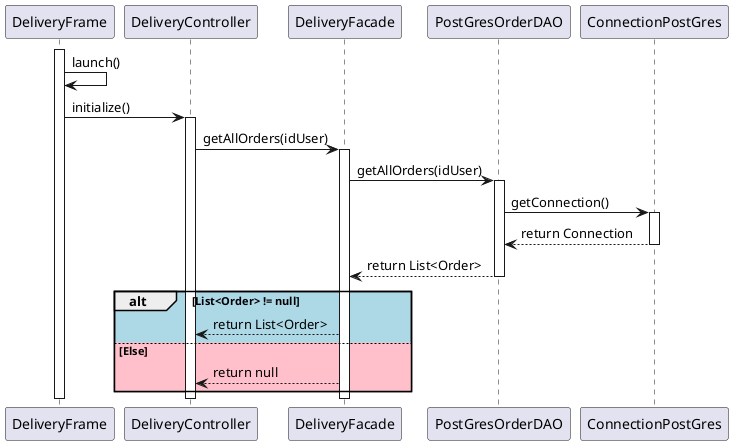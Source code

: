 @startuml
activate DeliveryFrame
DeliveryFrame -> DeliveryFrame : launch()
DeliveryFrame -> DeliveryController : initialize()
activate DeliveryController
DeliveryController -> DeliveryFacade : getAllOrders(idUser)
activate DeliveryFacade
DeliveryFacade -> PostGresOrderDAO : getAllOrders(idUser)
activate PostGresOrderDAO
PostGresOrderDAO -> ConnectionPostGres : getConnection()
activate ConnectionPostGres
ConnectionPostGres --> PostGresOrderDAO : return Connection
deactivate ConnectionPostGres
PostGresOrderDAO --> DeliveryFacade : return List<Order>
deactivate PostGresOrderDAO


alt #LightBlue List<Order> != null

    DeliveryFacade --> DeliveryController: return List<Order>

else #Pink Else

    DeliveryFacade --> DeliveryController: return null
end
deactivate DeliveryFacade
deactivate DeliveryController
deactivate DeliveryFrame

@enduml
